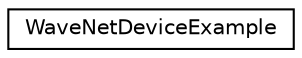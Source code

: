 digraph "Graphical Class Hierarchy"
{
 // LATEX_PDF_SIZE
  edge [fontname="Helvetica",fontsize="10",labelfontname="Helvetica",labelfontsize="10"];
  node [fontname="Helvetica",fontsize="10",shape=record];
  rankdir="LR";
  Node0 [label="WaveNetDeviceExample",height=0.2,width=0.4,color="black", fillcolor="white", style="filled",URL="$class_wave_net_device_example.html",tooltip="This simulation is to show the routing service of WaveNetDevice described in IEEE 09...."];
}
